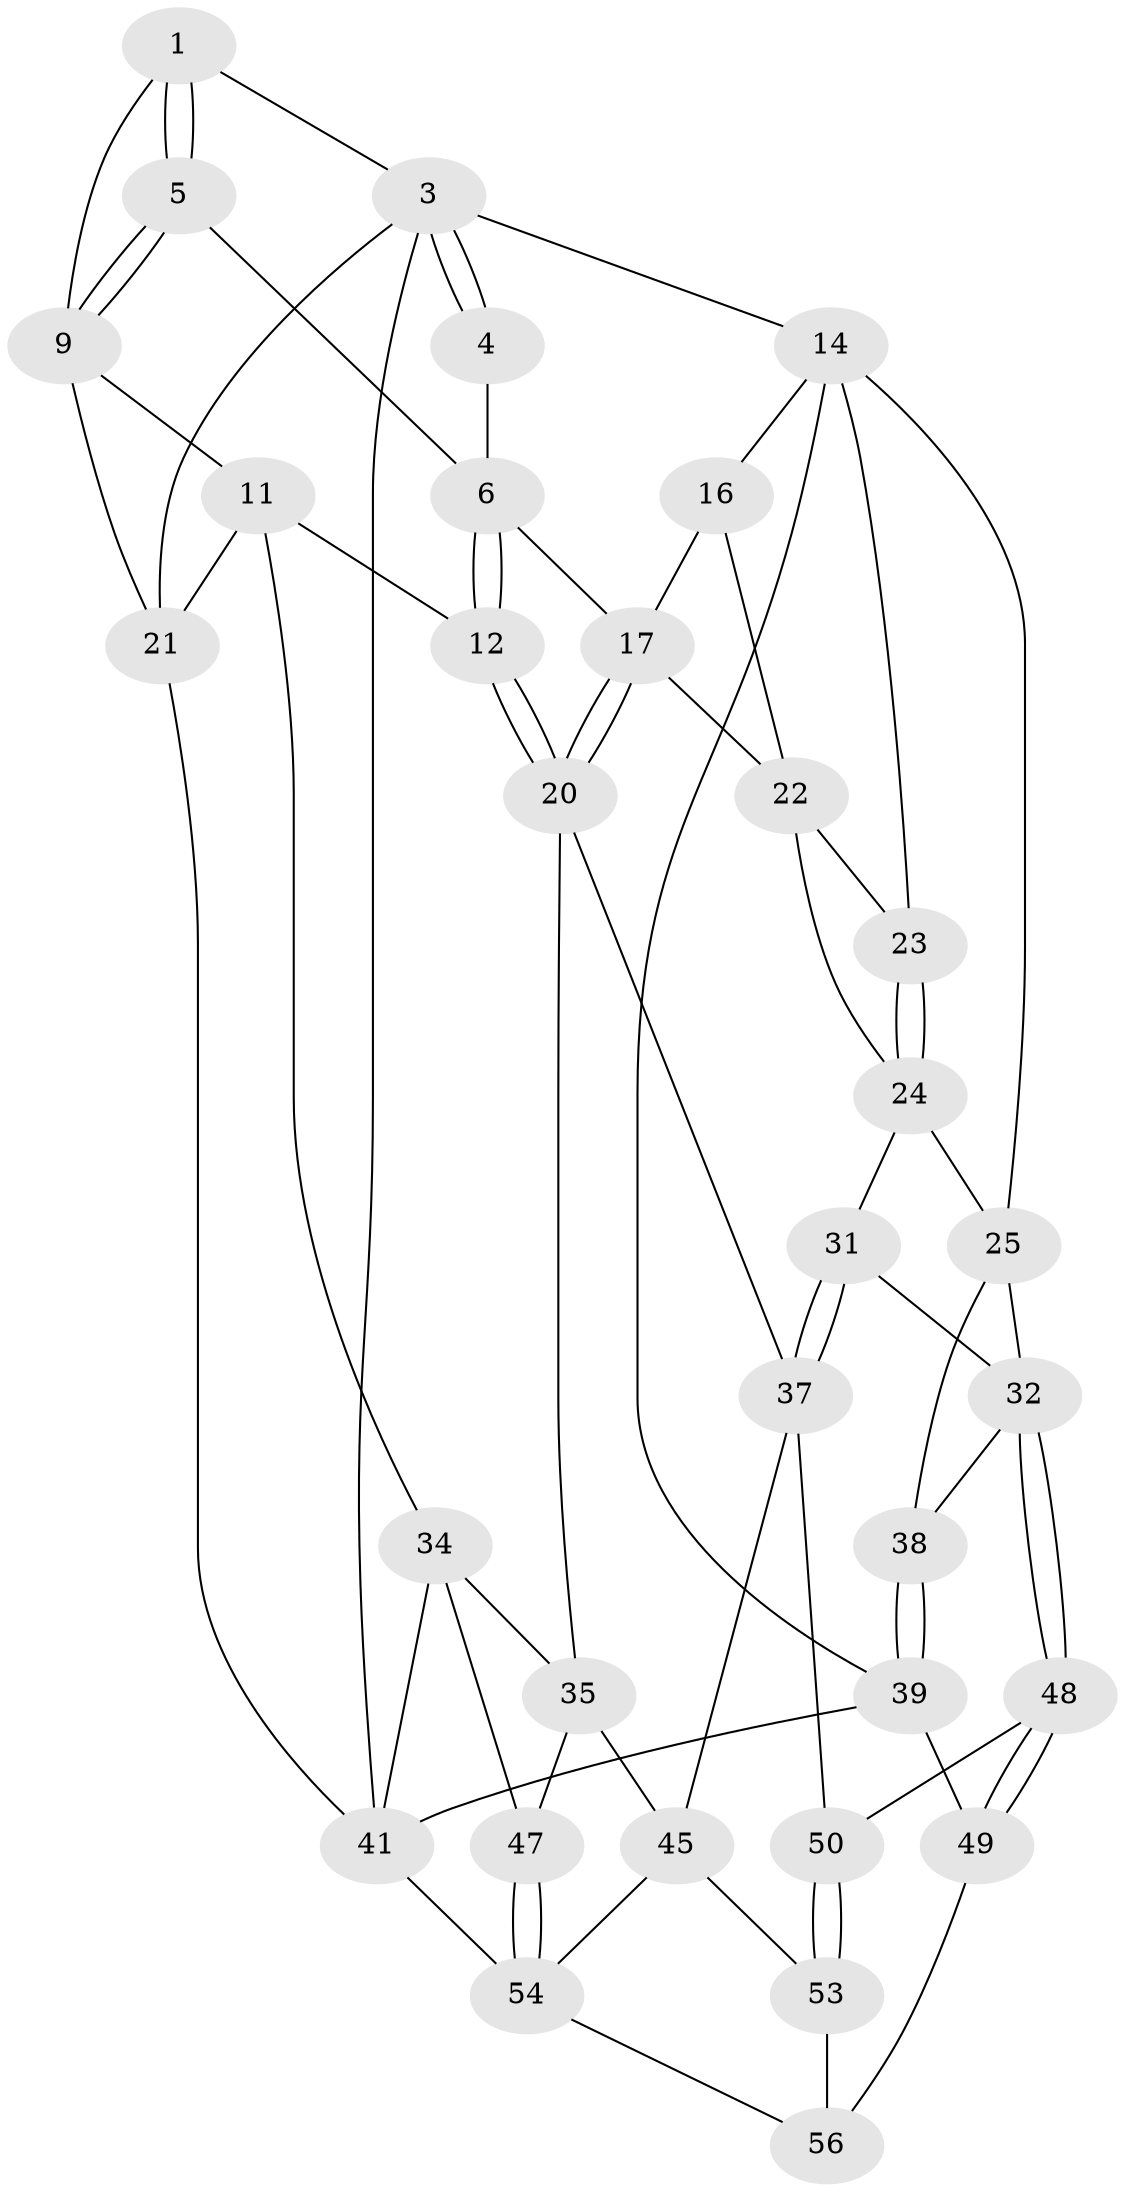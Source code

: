 // Generated by graph-tools (version 1.1) at 2025/52/02/27/25 19:52:44]
// undirected, 33 vertices, 73 edges
graph export_dot {
graph [start="1"]
  node [color=gray90,style=filled];
  1 [pos="+0.7946222940710894+0.01539297678717382",super="+2"];
  3 [pos="+1+0",super="+13"];
  4 [pos="+0.6856836017397835+0",super="+8"];
  5 [pos="+0.7822748273878648+0.06328272454630231"];
  6 [pos="+0.6886287353039829+0.008945797204303874",super="+7"];
  9 [pos="+0.8454214982491273+0.13034159318284322",super="+10"];
  11 [pos="+0.8430525841285657+0.16385425010882493",super="+30"];
  12 [pos="+0.7458681537026486+0.22453623278895532"];
  14 [pos="+0+0",super="+15"];
  16 [pos="+0.40783131742112994+0",super="+19"];
  17 [pos="+0.5789183576579346+0.2592070213094325",super="+18"];
  20 [pos="+0.6391143715610534+0.32734447580846493",super="+36"];
  21 [pos="+1+0.27244395353525247",super="+29"];
  22 [pos="+0.30687337905360057+0.1534050631943201",super="+27"];
  23 [pos="+0.16747823923609997+0"];
  24 [pos="+0.17477978060897703+0.23319548191339534",super="+28"];
  25 [pos="+0.10530492148847476+0.2677885642538485",super="+26"];
  31 [pos="+0.2597305878960964+0.4506362120051933"];
  32 [pos="+0.17220565513095523+0.46347258618868475",super="+33"];
  34 [pos="+0.8194994462064888+0.43635041226560023",super="+42"];
  35 [pos="+0.6516999528531647+0.3853905823943817",super="+44"];
  37 [pos="+0.3206131089838909+0.49998201291174227",super="+46"];
  38 [pos="+0+0.5216744092523604"];
  39 [pos="+0+0.5565109122089564",super="+40"];
  41 [pos="+1+0.873396519458683",super="+43"];
  45 [pos="+0.47713211356072444+0.6807371275858872",super="+52"];
  47 [pos="+0.6967751900566634+0.7617550404667625"];
  48 [pos="+0.1542539261330072+0.7385296976638372"];
  49 [pos="+0.13228840998560948+0.7406096490195476",super="+57"];
  50 [pos="+0.24825371966616208+0.7101881238596798",super="+51"];
  53 [pos="+0.3494846046360075+0.8180072153380368",super="+55"];
  54 [pos="+0.5796870537038852+1",super="+58"];
  56 [pos="+0.18738162271648384+1"];
  1 -- 5;
  1 -- 5;
  1 -- 3;
  1 -- 9;
  3 -- 4;
  3 -- 4;
  3 -- 41;
  3 -- 21;
  3 -- 14;
  4 -- 6;
  5 -- 6;
  5 -- 9;
  5 -- 9;
  6 -- 12;
  6 -- 12;
  6 -- 17;
  9 -- 11;
  9 -- 21;
  11 -- 12;
  11 -- 34;
  11 -- 21;
  12 -- 20;
  12 -- 20;
  14 -- 16;
  14 -- 23;
  14 -- 25;
  14 -- 39;
  16 -- 22;
  16 -- 17;
  17 -- 20;
  17 -- 20;
  17 -- 22;
  20 -- 35;
  20 -- 37;
  21 -- 41;
  22 -- 23;
  22 -- 24;
  23 -- 24;
  23 -- 24;
  24 -- 25;
  24 -- 31;
  25 -- 38;
  25 -- 32;
  31 -- 32;
  31 -- 37;
  31 -- 37;
  32 -- 48;
  32 -- 48;
  32 -- 38;
  34 -- 35;
  34 -- 41;
  34 -- 47;
  35 -- 45;
  35 -- 47;
  37 -- 50;
  37 -- 45;
  38 -- 39;
  38 -- 39;
  39 -- 49 [weight=2];
  39 -- 41;
  41 -- 54;
  45 -- 53;
  45 -- 54;
  47 -- 54;
  47 -- 54;
  48 -- 49;
  48 -- 49;
  48 -- 50;
  49 -- 56;
  50 -- 53 [weight=2];
  50 -- 53;
  53 -- 56;
  54 -- 56;
}
